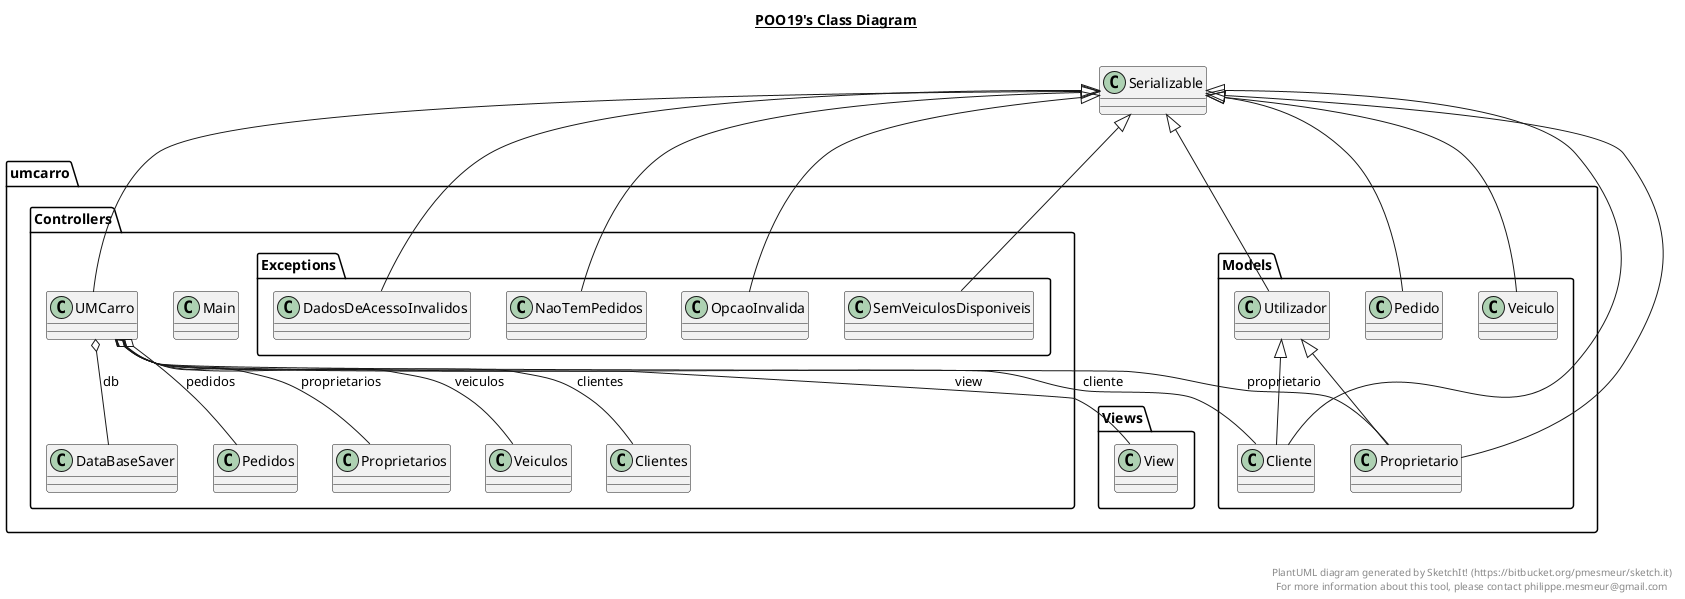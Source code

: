 @startuml

title __POO19's Class Diagram__\n

  package umcarro.Models {
    class Cliente {
    }
  }
  

  package umcarro.Controllers {
    class Clientes {
    }
  }
  

  package umcarro.Controllers {
    package umcarro.Controllers.Exceptions {
      class DadosDeAcessoInvalidos {
      }
    }
  }
  

  package umcarro.Controllers {
    class DataBaseSaver {
    }
  }
  

  package umcarro.Controllers {
    class Main {
    }
  }
  

  package umcarro.Controllers {
    package umcarro.Controllers.Exceptions {
      class NaoTemPedidos {
      }
    }
  }
  

  package umcarro.Controllers {
    package umcarro.Controllers.Exceptions {
      class OpcaoInvalida {
      }
    }
  }
  

  package umcarro.Models {
    class Pedido {
    }
  }
  

  package umcarro.Controllers {
    class Pedidos {
    }
  }
  

  package umcarro.Models {
    class Proprietario {
    }
  }
  

  package umcarro.Controllers {
    class Proprietarios {
    }
  }
  

  package umcarro.Controllers {
    package umcarro.Controllers.Exceptions {
      class SemVeiculosDisponiveis {
      }
    }
  }
  

  package umcarro.Controllers {
    class UMCarro {
    }
  }
  

  package umcarro.Models {
    class Utilizador {
    }
  }
  

  package umcarro.Models {
    class Veiculo {
    }
  }
  

  package umcarro.Controllers {
    class Veiculos {
    }
  }
  

  package umcarro.Views {
    class View {
    }
  }
  

  Cliente -up-|> Serializable
  Cliente -up-|> Utilizador
  DadosDeAcessoInvalidos -up-|> Serializable
  NaoTemPedidos -up-|> Serializable
  OpcaoInvalida -up-|> Serializable
  Pedido -up-|> Serializable
  Proprietario -up-|> Serializable
  Proprietario -up-|> Utilizador
  SemVeiculosDisponiveis -up-|> Serializable
  UMCarro -up-|> Serializable
  UMCarro o-- Cliente : cliente
  UMCarro o-- Proprietario : proprietario
  UMCarro o-- Clientes : clientes
  UMCarro o-- Proprietarios : proprietarios
  UMCarro o-- Veiculos : veiculos
  UMCarro o-- Pedidos : pedidos
  UMCarro o-- View : view
  UMCarro o-- DataBaseSaver : db
  Utilizador -up-|> Serializable
  Veiculo -up-|> Serializable


right footer


PlantUML diagram generated by SketchIt! (https://bitbucket.org/pmesmeur/sketch.it)
For more information about this tool, please contact philippe.mesmeur@gmail.com
endfooter

@enduml
